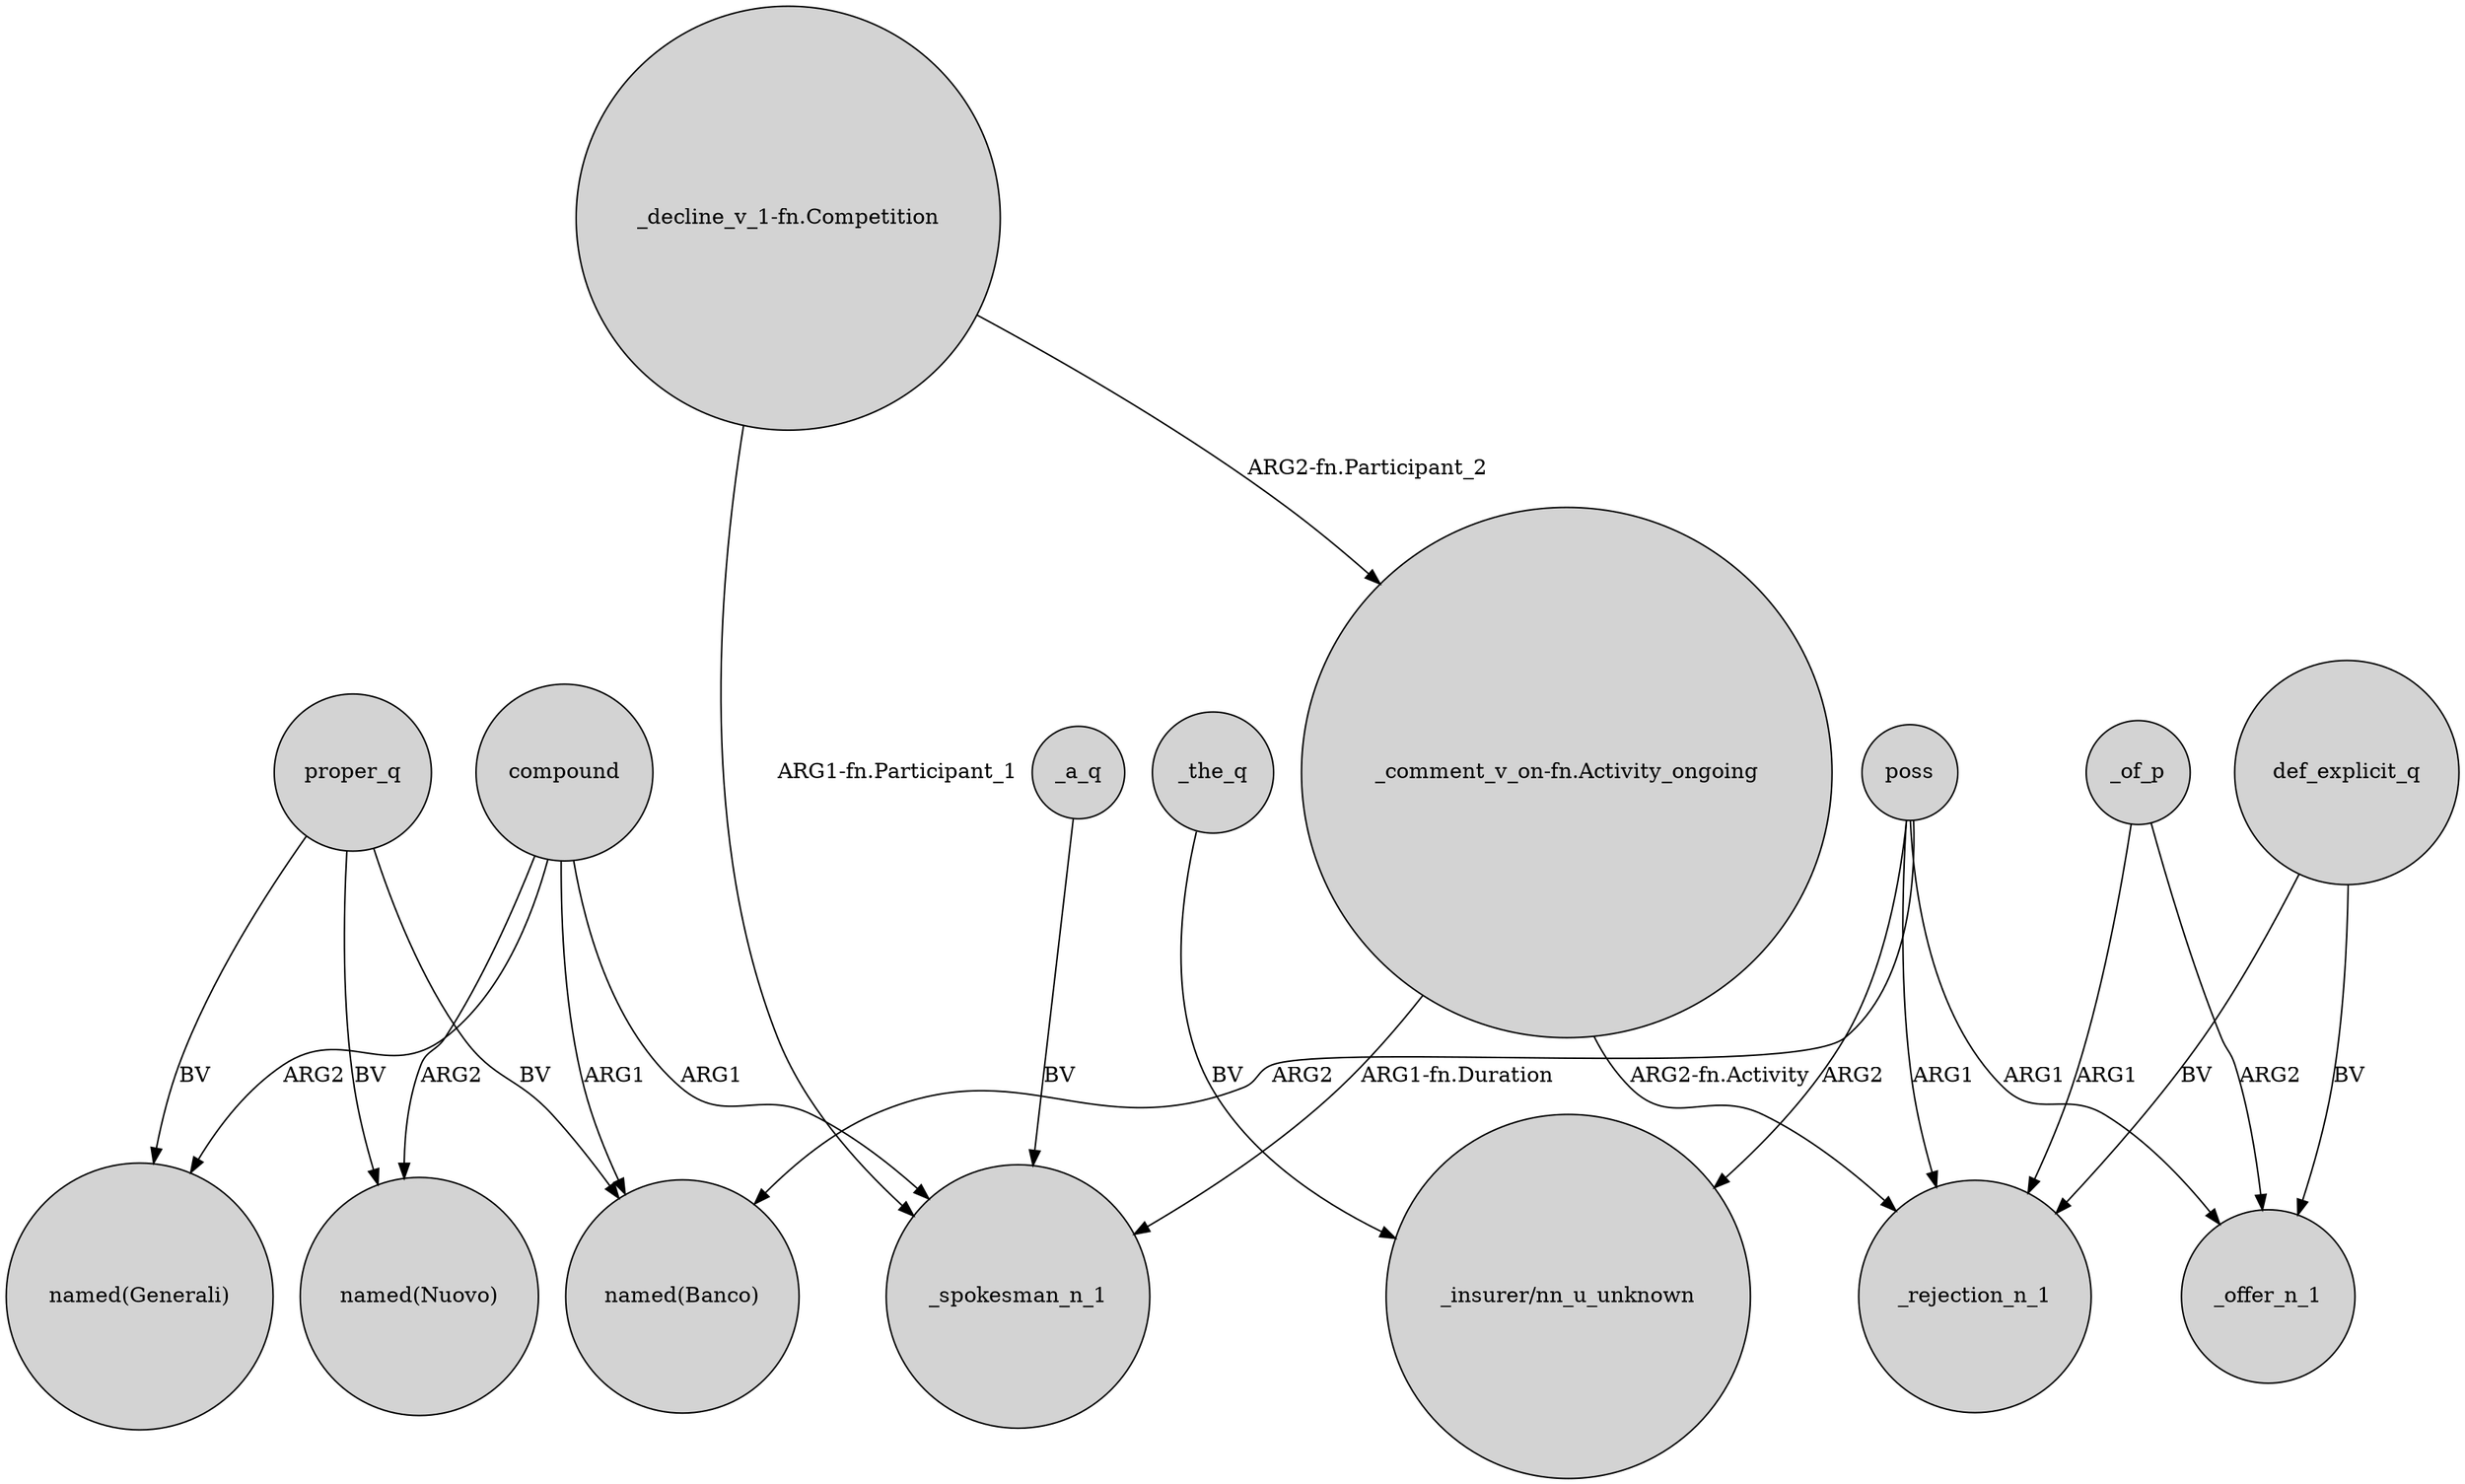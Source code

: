 digraph {
	node [shape=circle style=filled]
	compound -> "named(Generali)" [label=ARG2]
	"_comment_v_on-fn.Activity_ongoing" -> _spokesman_n_1 [label="ARG1-fn.Duration"]
	compound -> _spokesman_n_1 [label=ARG1]
	poss -> _rejection_n_1 [label=ARG1]
	"_decline_v_1-fn.Competition" -> _spokesman_n_1 [label="ARG1-fn.Participant_1"]
	_the_q -> "_insurer/nn_u_unknown" [label=BV]
	poss -> "named(Banco)" [label=ARG2]
	proper_q -> "named(Nuovo)" [label=BV]
	_of_p -> _offer_n_1 [label=ARG2]
	"_decline_v_1-fn.Competition" -> "_comment_v_on-fn.Activity_ongoing" [label="ARG2-fn.Participant_2"]
	poss -> _offer_n_1 [label=ARG1]
	poss -> "_insurer/nn_u_unknown" [label=ARG2]
	"_comment_v_on-fn.Activity_ongoing" -> _rejection_n_1 [label="ARG2-fn.Activity"]
	_of_p -> _rejection_n_1 [label=ARG1]
	def_explicit_q -> _offer_n_1 [label=BV]
	def_explicit_q -> _rejection_n_1 [label=BV]
	proper_q -> "named(Generali)" [label=BV]
	proper_q -> "named(Banco)" [label=BV]
	compound -> "named(Nuovo)" [label=ARG2]
	_a_q -> _spokesman_n_1 [label=BV]
	compound -> "named(Banco)" [label=ARG1]
}
